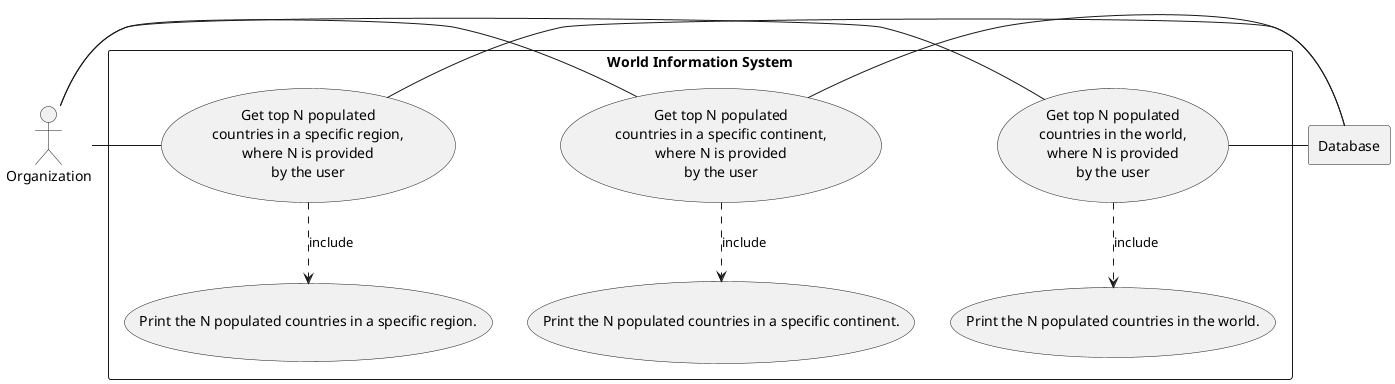 @startuml

actor Organization as "Organization"

rectangle Database

rectangle "World Information System" {

    usecase UC1 as "Get top N populated
     countries in the world,
     where N is provided
     by the user"

    usecase UC2 as "Get top N populated
     countries in a specific continent,
     where N is provided
     by the user"

    usecase UC3 as "Get top N populated
    countries in a specific region,
    where N is provided
    by the user"

    usecase UCa as "Print the N populated countries in the world."
    usecase UCb as "Print the N populated countries in a specific continent."
    usecase UCc as "Print the N populated countries in a specific region."


    Organization - UC1
    UC1 ..> UCa : include
    UC1 - Database

    Organization - UC2
    UC2 ..> UCb : include
    UC2 - Database

    Organization - UC3
    UC3 ..> UCc : include
    UC3 - Database


}

@enduml